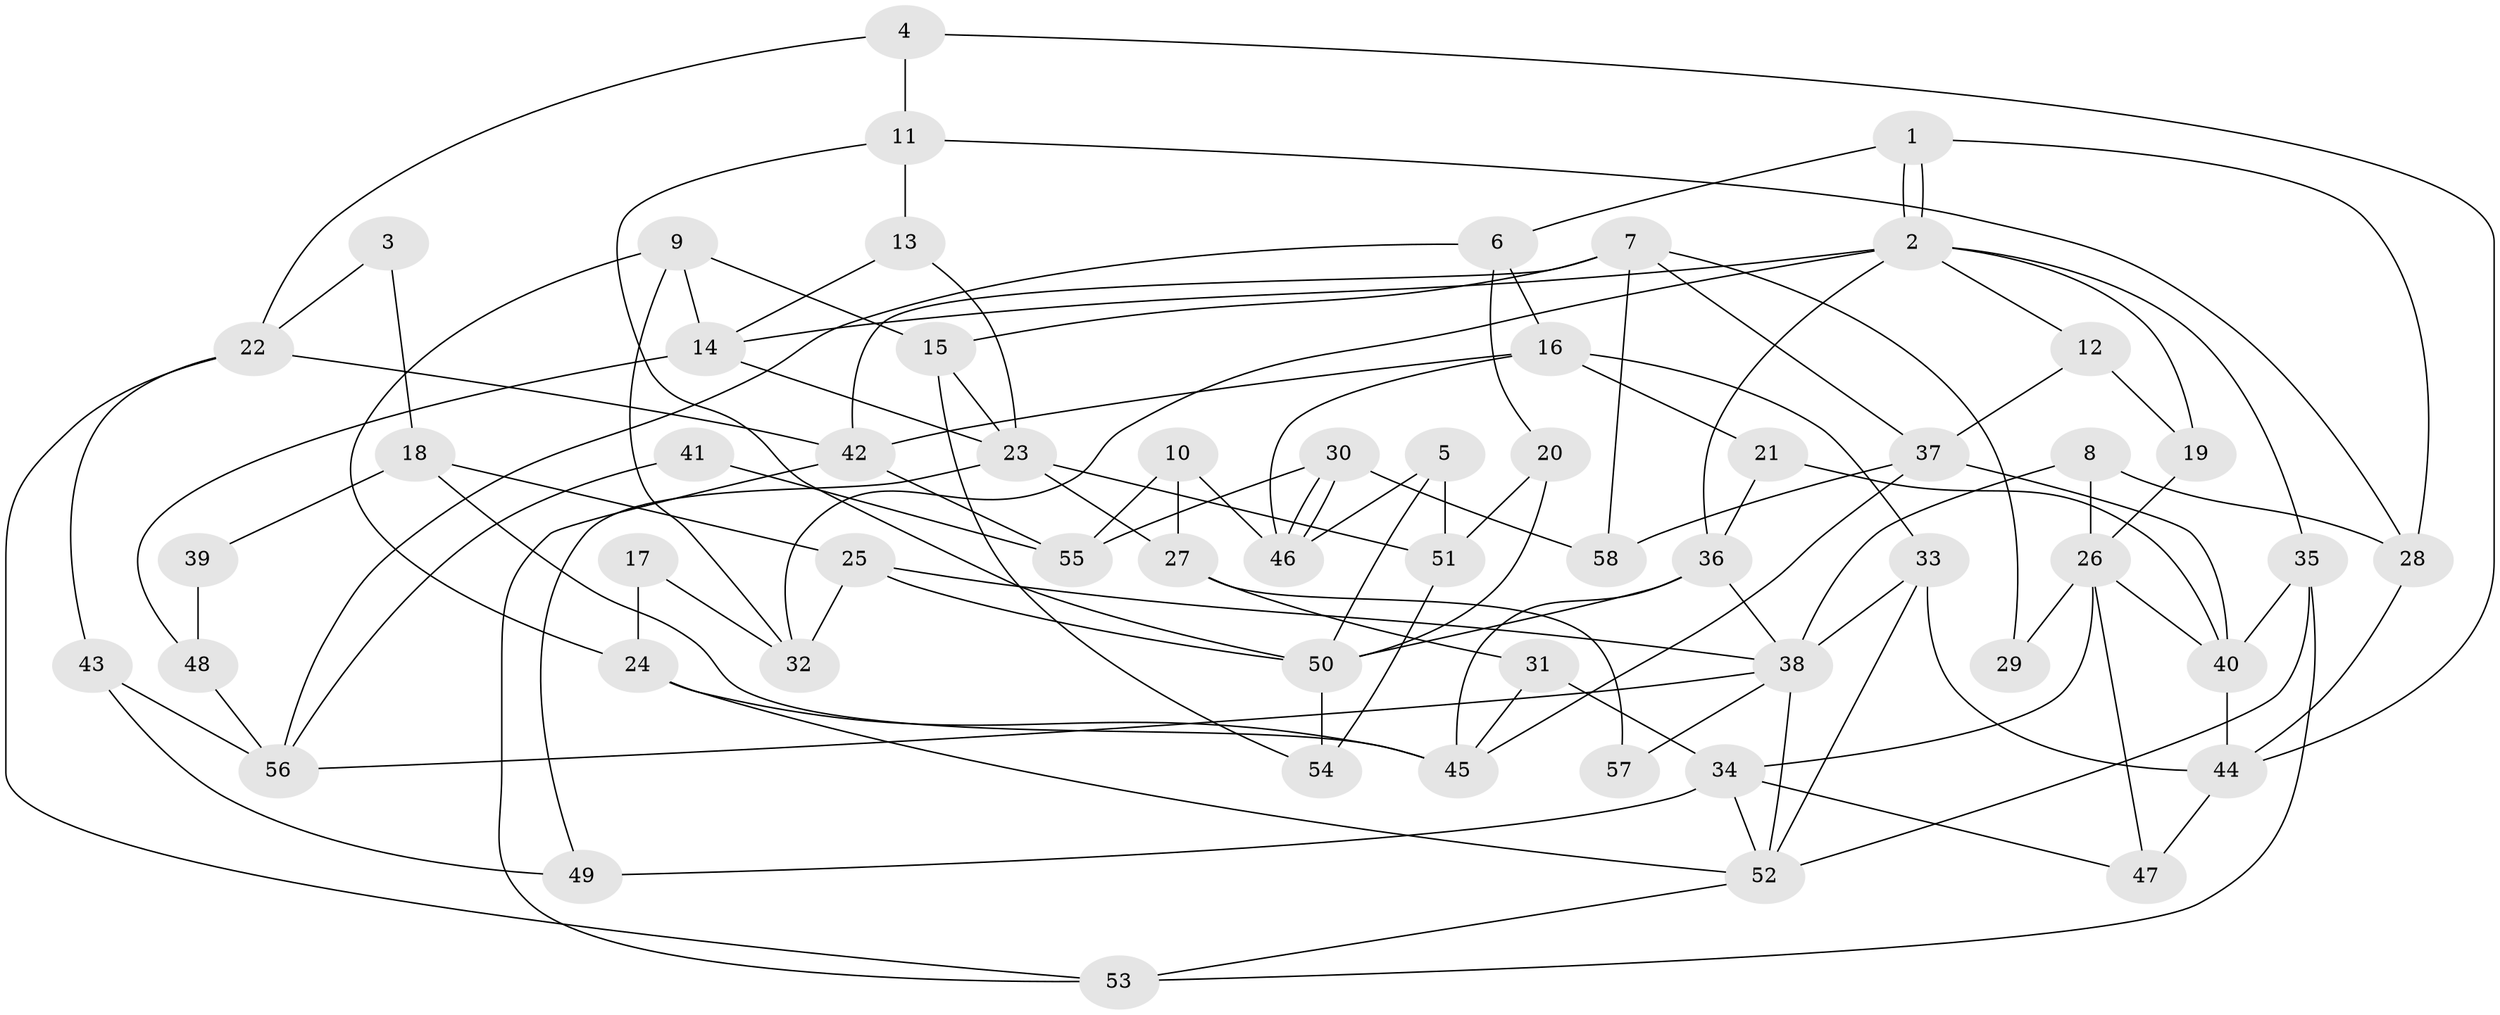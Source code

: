 // Generated by graph-tools (version 1.1) at 2025/11/02/27/25 16:11:17]
// undirected, 58 vertices, 116 edges
graph export_dot {
graph [start="1"]
  node [color=gray90,style=filled];
  1;
  2;
  3;
  4;
  5;
  6;
  7;
  8;
  9;
  10;
  11;
  12;
  13;
  14;
  15;
  16;
  17;
  18;
  19;
  20;
  21;
  22;
  23;
  24;
  25;
  26;
  27;
  28;
  29;
  30;
  31;
  32;
  33;
  34;
  35;
  36;
  37;
  38;
  39;
  40;
  41;
  42;
  43;
  44;
  45;
  46;
  47;
  48;
  49;
  50;
  51;
  52;
  53;
  54;
  55;
  56;
  57;
  58;
  1 -- 2;
  1 -- 2;
  1 -- 28;
  1 -- 6;
  2 -- 36;
  2 -- 12;
  2 -- 14;
  2 -- 19;
  2 -- 32;
  2 -- 35;
  3 -- 22;
  3 -- 18;
  4 -- 11;
  4 -- 44;
  4 -- 22;
  5 -- 46;
  5 -- 51;
  5 -- 50;
  6 -- 16;
  6 -- 20;
  6 -- 56;
  7 -- 15;
  7 -- 42;
  7 -- 29;
  7 -- 37;
  7 -- 58;
  8 -- 38;
  8 -- 28;
  8 -- 26;
  9 -- 14;
  9 -- 32;
  9 -- 15;
  9 -- 24;
  10 -- 55;
  10 -- 46;
  10 -- 27;
  11 -- 50;
  11 -- 13;
  11 -- 28;
  12 -- 37;
  12 -- 19;
  13 -- 23;
  13 -- 14;
  14 -- 23;
  14 -- 48;
  15 -- 23;
  15 -- 54;
  16 -- 33;
  16 -- 42;
  16 -- 21;
  16 -- 46;
  17 -- 32;
  17 -- 24;
  18 -- 25;
  18 -- 45;
  18 -- 39;
  19 -- 26;
  20 -- 50;
  20 -- 51;
  21 -- 36;
  21 -- 40;
  22 -- 53;
  22 -- 42;
  22 -- 43;
  23 -- 51;
  23 -- 27;
  23 -- 49;
  24 -- 52;
  24 -- 45;
  25 -- 50;
  25 -- 38;
  25 -- 32;
  26 -- 29;
  26 -- 34;
  26 -- 40;
  26 -- 47;
  27 -- 31;
  27 -- 57;
  28 -- 44;
  30 -- 46;
  30 -- 46;
  30 -- 58;
  30 -- 55;
  31 -- 34;
  31 -- 45;
  33 -- 52;
  33 -- 44;
  33 -- 38;
  34 -- 52;
  34 -- 47;
  34 -- 49;
  35 -- 40;
  35 -- 52;
  35 -- 53;
  36 -- 38;
  36 -- 45;
  36 -- 50;
  37 -- 40;
  37 -- 45;
  37 -- 58;
  38 -- 56;
  38 -- 52;
  38 -- 57;
  39 -- 48;
  40 -- 44;
  41 -- 56;
  41 -- 55;
  42 -- 53;
  42 -- 55;
  43 -- 49;
  43 -- 56;
  44 -- 47;
  48 -- 56;
  50 -- 54;
  51 -- 54;
  52 -- 53;
}

